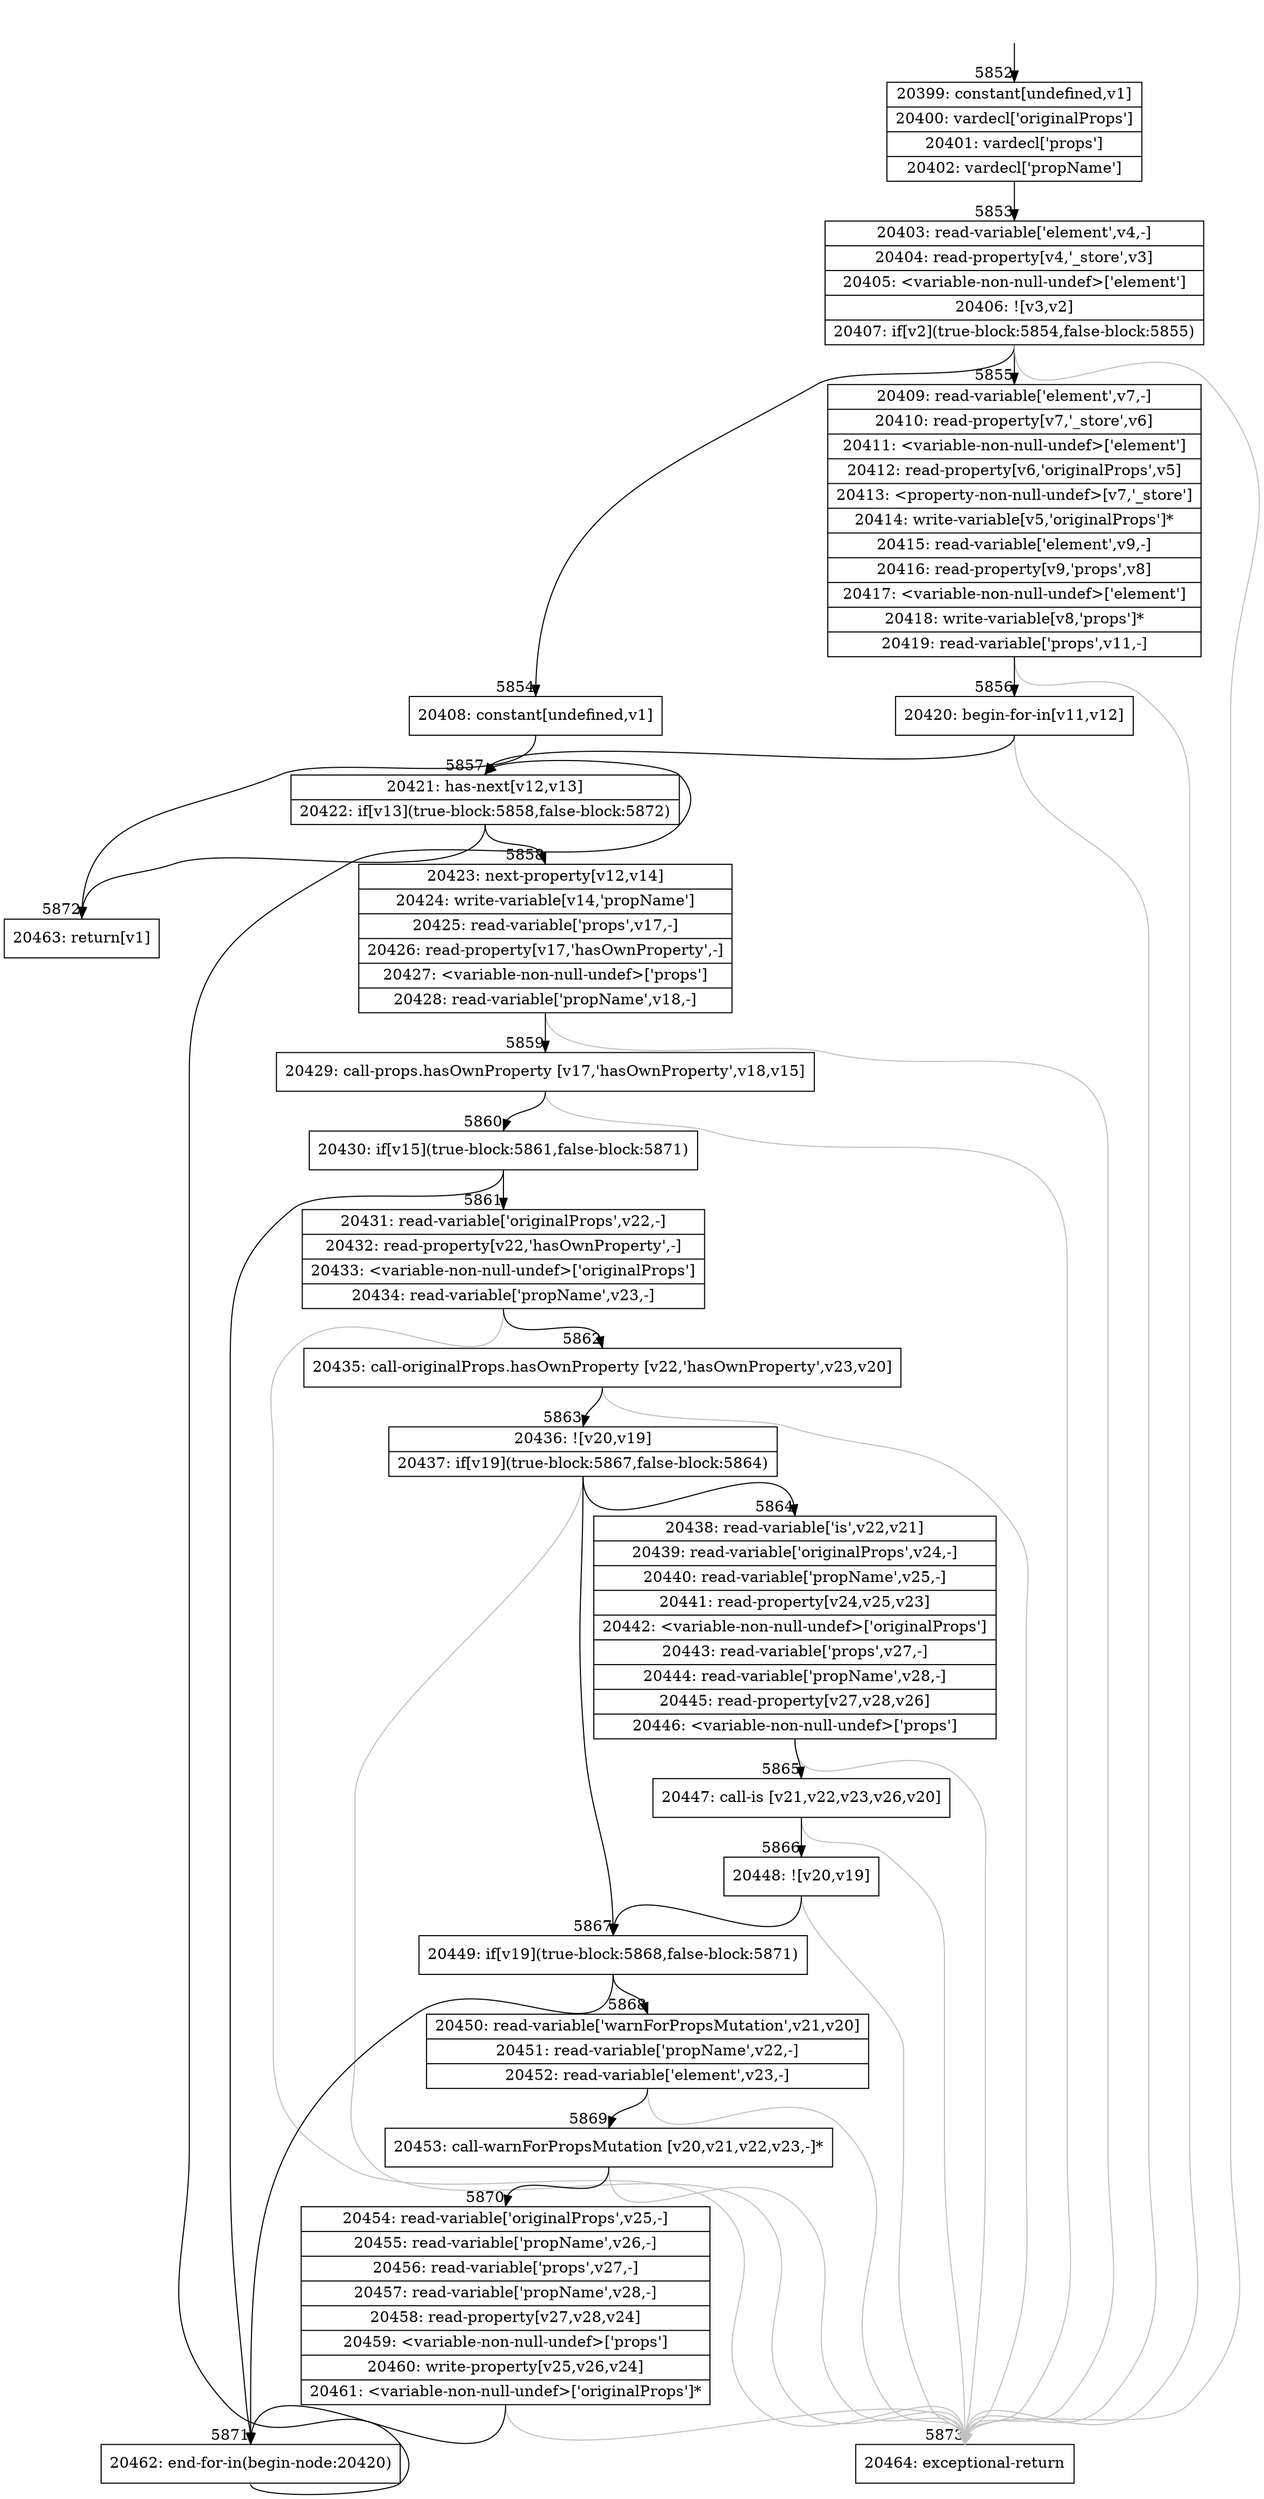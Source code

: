 digraph {
rankdir="TD"
BB_entry392[shape=none,label=""];
BB_entry392 -> BB5852 [tailport=s, headport=n, headlabel="    5852"]
BB5852 [shape=record label="{20399: constant[undefined,v1]|20400: vardecl['originalProps']|20401: vardecl['props']|20402: vardecl['propName']}" ] 
BB5852 -> BB5853 [tailport=s, headport=n, headlabel="      5853"]
BB5853 [shape=record label="{20403: read-variable['element',v4,-]|20404: read-property[v4,'_store',v3]|20405: \<variable-non-null-undef\>['element']|20406: ![v3,v2]|20407: if[v2](true-block:5854,false-block:5855)}" ] 
BB5853 -> BB5854 [tailport=s, headport=n, headlabel="      5854"]
BB5853 -> BB5855 [tailport=s, headport=n, headlabel="      5855"]
BB5853 -> BB5873 [tailport=s, headport=n, color=gray, headlabel="      5873"]
BB5854 [shape=record label="{20408: constant[undefined,v1]}" ] 
BB5854 -> BB5872 [tailport=s, headport=n, headlabel="      5872"]
BB5855 [shape=record label="{20409: read-variable['element',v7,-]|20410: read-property[v7,'_store',v6]|20411: \<variable-non-null-undef\>['element']|20412: read-property[v6,'originalProps',v5]|20413: \<property-non-null-undef\>[v7,'_store']|20414: write-variable[v5,'originalProps']*|20415: read-variable['element',v9,-]|20416: read-property[v9,'props',v8]|20417: \<variable-non-null-undef\>['element']|20418: write-variable[v8,'props']*|20419: read-variable['props',v11,-]}" ] 
BB5855 -> BB5856 [tailport=s, headport=n, headlabel="      5856"]
BB5855 -> BB5873 [tailport=s, headport=n, color=gray]
BB5856 [shape=record label="{20420: begin-for-in[v11,v12]}" ] 
BB5856 -> BB5857 [tailport=s, headport=n, headlabel="      5857"]
BB5856 -> BB5873 [tailport=s, headport=n, color=gray]
BB5857 [shape=record label="{20421: has-next[v12,v13]|20422: if[v13](true-block:5858,false-block:5872)}" ] 
BB5857 -> BB5858 [tailport=s, headport=n, headlabel="      5858"]
BB5857 -> BB5872 [tailport=s, headport=n]
BB5858 [shape=record label="{20423: next-property[v12,v14]|20424: write-variable[v14,'propName']|20425: read-variable['props',v17,-]|20426: read-property[v17,'hasOwnProperty',-]|20427: \<variable-non-null-undef\>['props']|20428: read-variable['propName',v18,-]}" ] 
BB5858 -> BB5859 [tailport=s, headport=n, headlabel="      5859"]
BB5858 -> BB5873 [tailport=s, headport=n, color=gray]
BB5859 [shape=record label="{20429: call-props.hasOwnProperty [v17,'hasOwnProperty',v18,v15]}" ] 
BB5859 -> BB5860 [tailport=s, headport=n, headlabel="      5860"]
BB5859 -> BB5873 [tailport=s, headport=n, color=gray]
BB5860 [shape=record label="{20430: if[v15](true-block:5861,false-block:5871)}" ] 
BB5860 -> BB5861 [tailport=s, headport=n, headlabel="      5861"]
BB5860 -> BB5871 [tailport=s, headport=n, headlabel="      5871"]
BB5861 [shape=record label="{20431: read-variable['originalProps',v22,-]|20432: read-property[v22,'hasOwnProperty',-]|20433: \<variable-non-null-undef\>['originalProps']|20434: read-variable['propName',v23,-]}" ] 
BB5861 -> BB5862 [tailport=s, headport=n, headlabel="      5862"]
BB5861 -> BB5873 [tailport=s, headport=n, color=gray]
BB5862 [shape=record label="{20435: call-originalProps.hasOwnProperty [v22,'hasOwnProperty',v23,v20]}" ] 
BB5862 -> BB5863 [tailport=s, headport=n, headlabel="      5863"]
BB5862 -> BB5873 [tailport=s, headport=n, color=gray]
BB5863 [shape=record label="{20436: ![v20,v19]|20437: if[v19](true-block:5867,false-block:5864)}" ] 
BB5863 -> BB5867 [tailport=s, headport=n, headlabel="      5867"]
BB5863 -> BB5864 [tailport=s, headport=n, headlabel="      5864"]
BB5863 -> BB5873 [tailport=s, headport=n, color=gray]
BB5864 [shape=record label="{20438: read-variable['is',v22,v21]|20439: read-variable['originalProps',v24,-]|20440: read-variable['propName',v25,-]|20441: read-property[v24,v25,v23]|20442: \<variable-non-null-undef\>['originalProps']|20443: read-variable['props',v27,-]|20444: read-variable['propName',v28,-]|20445: read-property[v27,v28,v26]|20446: \<variable-non-null-undef\>['props']}" ] 
BB5864 -> BB5865 [tailport=s, headport=n, headlabel="      5865"]
BB5864 -> BB5873 [tailport=s, headport=n, color=gray]
BB5865 [shape=record label="{20447: call-is [v21,v22,v23,v26,v20]}" ] 
BB5865 -> BB5866 [tailport=s, headport=n, headlabel="      5866"]
BB5865 -> BB5873 [tailport=s, headport=n, color=gray]
BB5866 [shape=record label="{20448: ![v20,v19]}" ] 
BB5866 -> BB5867 [tailport=s, headport=n]
BB5866 -> BB5873 [tailport=s, headport=n, color=gray]
BB5867 [shape=record label="{20449: if[v19](true-block:5868,false-block:5871)}" ] 
BB5867 -> BB5868 [tailport=s, headport=n, headlabel="      5868"]
BB5867 -> BB5871 [tailport=s, headport=n]
BB5868 [shape=record label="{20450: read-variable['warnForPropsMutation',v21,v20]|20451: read-variable['propName',v22,-]|20452: read-variable['element',v23,-]}" ] 
BB5868 -> BB5869 [tailport=s, headport=n, headlabel="      5869"]
BB5868 -> BB5873 [tailport=s, headport=n, color=gray]
BB5869 [shape=record label="{20453: call-warnForPropsMutation [v20,v21,v22,v23,-]*}" ] 
BB5869 -> BB5870 [tailport=s, headport=n, headlabel="      5870"]
BB5869 -> BB5873 [tailport=s, headport=n, color=gray]
BB5870 [shape=record label="{20454: read-variable['originalProps',v25,-]|20455: read-variable['propName',v26,-]|20456: read-variable['props',v27,-]|20457: read-variable['propName',v28,-]|20458: read-property[v27,v28,v24]|20459: \<variable-non-null-undef\>['props']|20460: write-property[v25,v26,v24]|20461: \<variable-non-null-undef\>['originalProps']*}" ] 
BB5870 -> BB5871 [tailport=s, headport=n]
BB5870 -> BB5873 [tailport=s, headport=n, color=gray]
BB5871 [shape=record label="{20462: end-for-in(begin-node:20420)}" ] 
BB5871 -> BB5857 [tailport=s, headport=n]
BB5872 [shape=record label="{20463: return[v1]}" ] 
BB5873 [shape=record label="{20464: exceptional-return}" ] 
//#$~ 10445
}
